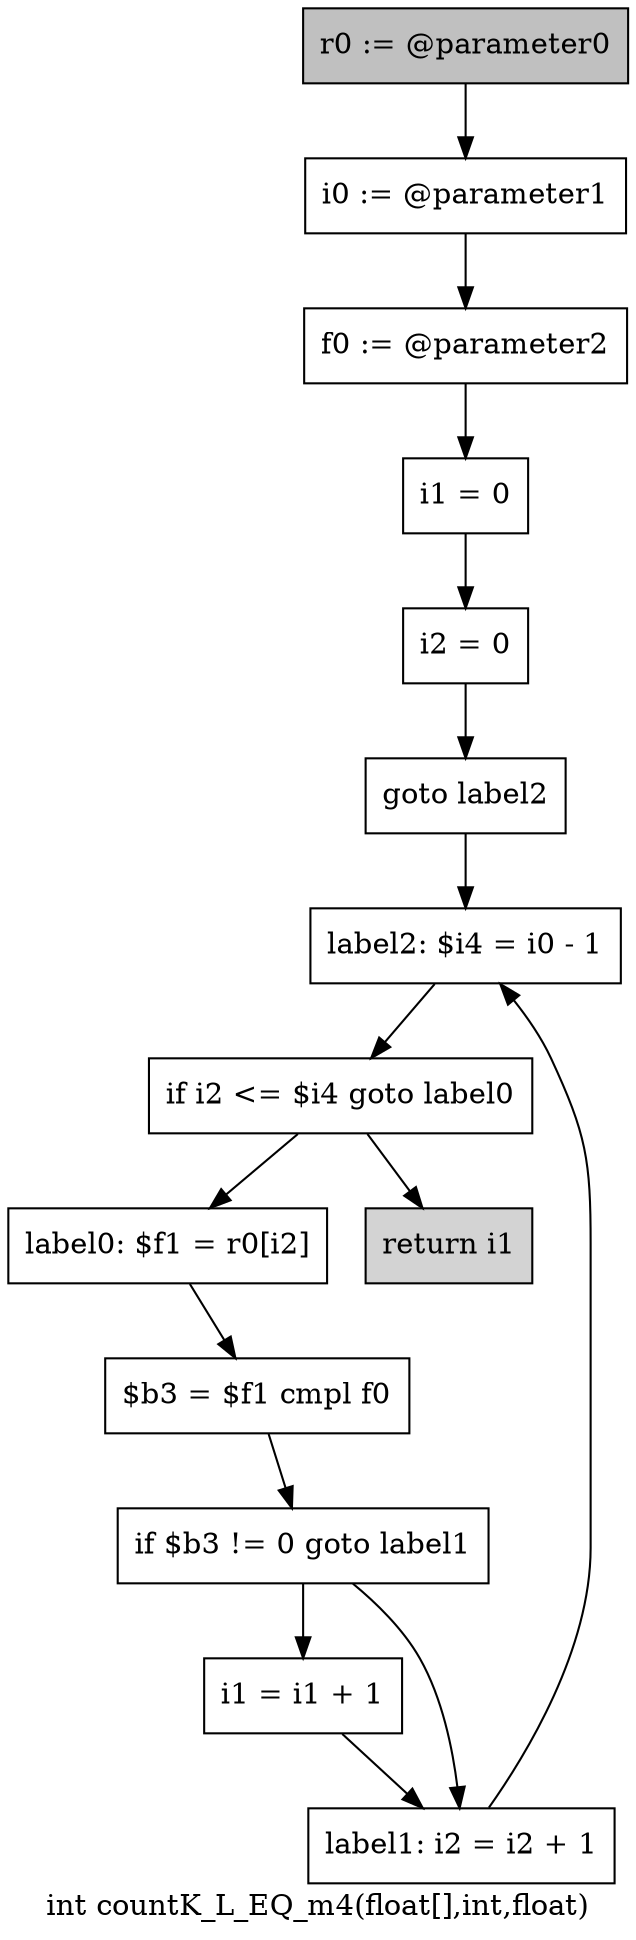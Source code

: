 digraph "int countK_L_EQ_m4(float[],int,float)" {
    label="int countK_L_EQ_m4(float[],int,float)";
    node [shape=box];
    "0" [style=filled,fillcolor=gray,label="r0 := @parameter0",];
    "1" [label="i0 := @parameter1",];
    "0"->"1";
    "2" [label="f0 := @parameter2",];
    "1"->"2";
    "3" [label="i1 = 0",];
    "2"->"3";
    "4" [label="i2 = 0",];
    "3"->"4";
    "5" [label="goto label2",];
    "4"->"5";
    "11" [label="label2: $i4 = i0 - 1",];
    "5"->"11";
    "6" [label="label0: $f1 = r0[i2]",];
    "7" [label="$b3 = $f1 cmpl f0",];
    "6"->"7";
    "8" [label="if $b3 != 0 goto label1",];
    "7"->"8";
    "9" [label="i1 = i1 + 1",];
    "8"->"9";
    "10" [label="label1: i2 = i2 + 1",];
    "8"->"10";
    "9"->"10";
    "10"->"11";
    "12" [label="if i2 <= $i4 goto label0",];
    "11"->"12";
    "12"->"6";
    "13" [style=filled,fillcolor=lightgray,label="return i1",];
    "12"->"13";
}
